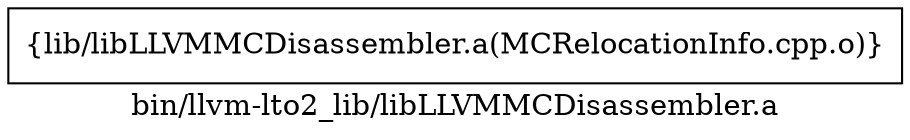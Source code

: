 digraph "bin/llvm-lto2_lib/libLLVMMCDisassembler.a" {
	label="bin/llvm-lto2_lib/libLLVMMCDisassembler.a";
	rankdir=LR;

	Node0x55c4b1878fa8 [shape=record,shape=box,group=0,label="{lib/libLLVMMCDisassembler.a(MCRelocationInfo.cpp.o)}"];
}
